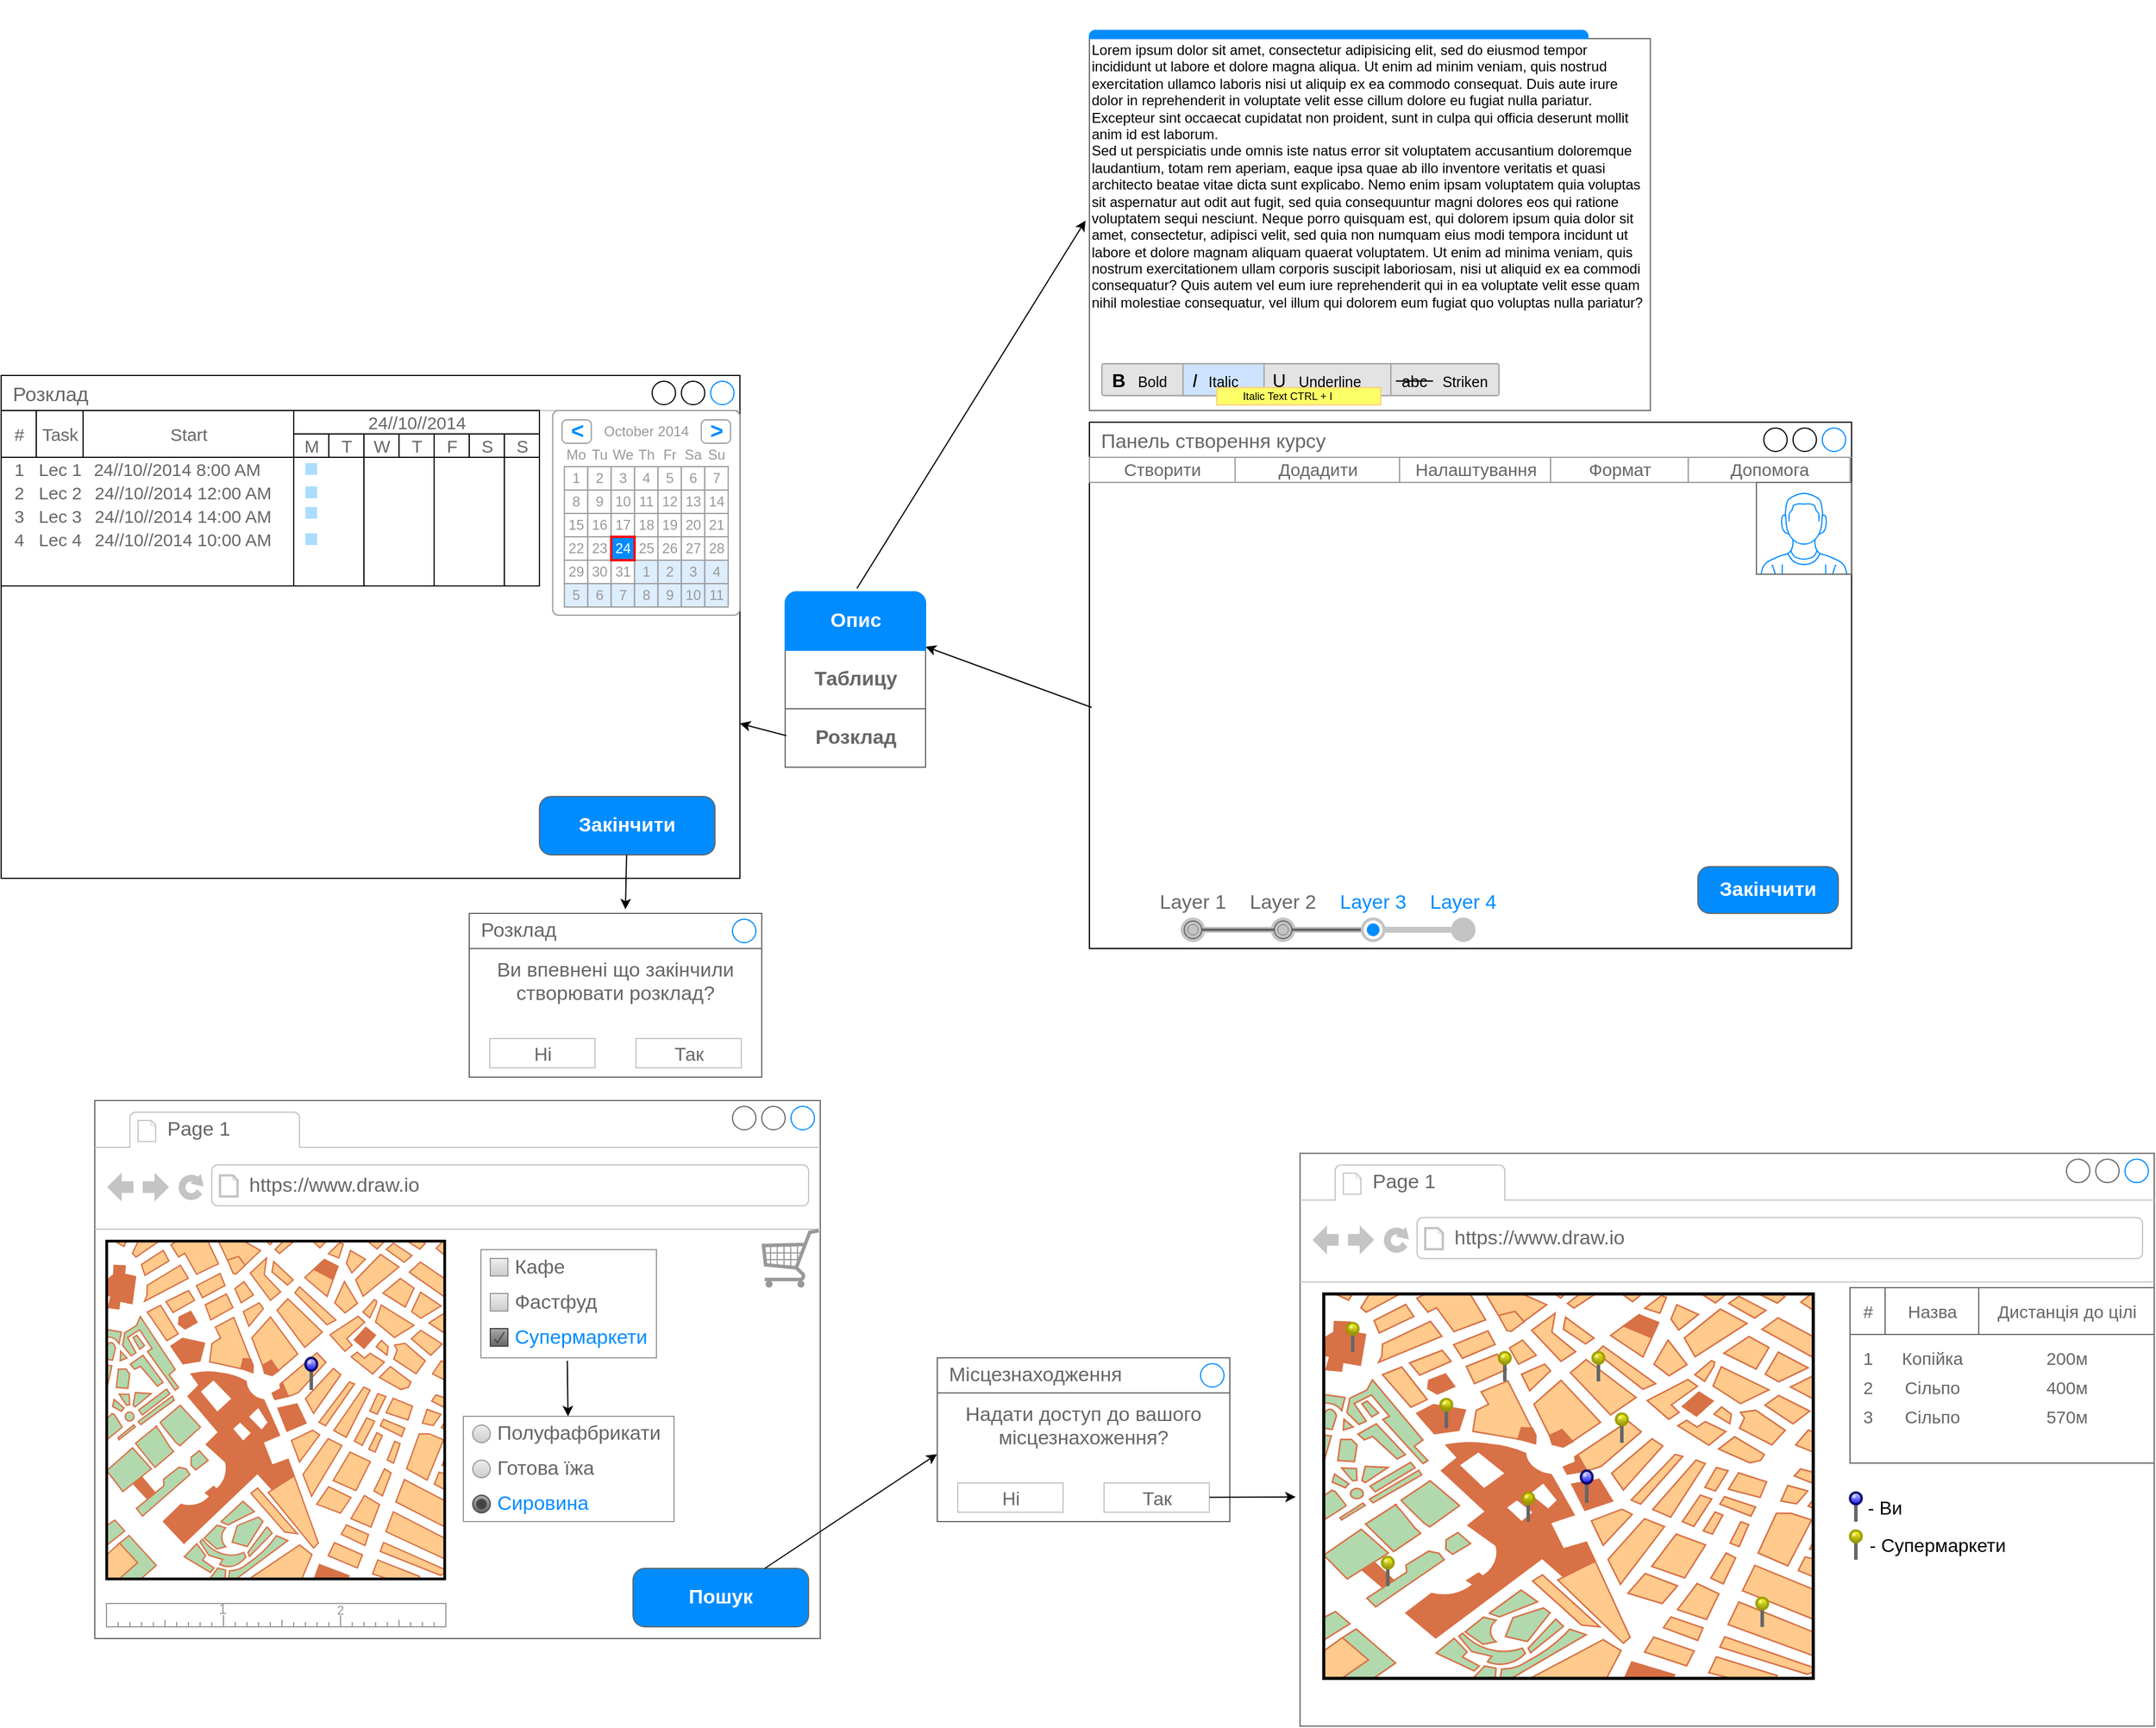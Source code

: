 <mxfile version="20.3.2" type="device"><diagram id="piDafpqhtRUU5qUU-vj8" name="Page-1"><mxGraphModel dx="2858" dy="2336" grid="1" gridSize="10" guides="1" tooltips="1" connect="1" arrows="1" fold="1" page="1" pageScale="1" pageWidth="827" pageHeight="1169" math="0" shadow="0"><root><mxCell id="0"/><mxCell id="1" parent="0"/><mxCell id="Z5bsfBv7eSWAVhmI7P-c-138" value="Розклад" style="strokeWidth=1;shadow=0;dashed=0;align=center;html=1;shape=mxgraph.mockup.containers.window;align=left;verticalAlign=top;spacingLeft=8;strokeColor2=#008cff;strokeColor3=#c4c4c4;fontColor=#666666;mainText=;fontSize=17;labelBackgroundColor=none;" parent="1" vertex="1"><mxGeometry x="-780" y="-190" width="631.31" height="430" as="geometry"/></mxCell><mxCell id="Z5bsfBv7eSWAVhmI7P-c-1" value="Панель створення курсу" style="strokeWidth=1;shadow=0;dashed=0;align=center;html=1;shape=mxgraph.mockup.containers.window;align=left;verticalAlign=top;spacingLeft=8;strokeColor2=#008cff;strokeColor3=#c4c4c4;fontColor=#666666;mainText=;fontSize=17;labelBackgroundColor=none;" parent="1" vertex="1"><mxGeometry x="150" y="-150" width="651.32" height="450" as="geometry"/></mxCell><mxCell id="Z5bsfBv7eSWAVhmI7P-c-10" value="" style="strokeWidth=1;shadow=0;dashed=0;align=center;html=1;shape=mxgraph.mockup.forms.rrect;rSize=5;strokeColor=#999999;fillColor=#ffffff;" parent="1" vertex="1"><mxGeometry x="-308.69" y="-160" width="160" height="175" as="geometry"/></mxCell><mxCell id="Z5bsfBv7eSWAVhmI7P-c-11" value="October 2014" style="strokeWidth=1;shadow=0;dashed=0;align=center;html=1;shape=mxgraph.mockup.forms.anchor;fontColor=#999999;" parent="Z5bsfBv7eSWAVhmI7P-c-10" vertex="1"><mxGeometry x="30" y="8" width="100" height="20" as="geometry"/></mxCell><mxCell id="Z5bsfBv7eSWAVhmI7P-c-12" value="&lt;" style="strokeWidth=1;shadow=0;dashed=0;align=center;html=1;shape=mxgraph.mockup.forms.rrect;rSize=4;strokeColor=#999999;fontColor=#008cff;fontSize=19;fontStyle=1;" parent="Z5bsfBv7eSWAVhmI7P-c-10" vertex="1"><mxGeometry x="8" y="8" width="25" height="20" as="geometry"/></mxCell><mxCell id="Z5bsfBv7eSWAVhmI7P-c-13" value="&gt;" style="strokeWidth=1;shadow=0;dashed=0;align=center;html=1;shape=mxgraph.mockup.forms.rrect;rSize=4;strokeColor=#999999;fontColor=#008cff;fontSize=19;fontStyle=1;" parent="Z5bsfBv7eSWAVhmI7P-c-10" vertex="1"><mxGeometry x="127" y="8" width="25" height="20" as="geometry"/></mxCell><mxCell id="Z5bsfBv7eSWAVhmI7P-c-14" value="Mo" style="strokeWidth=1;shadow=0;dashed=0;align=center;html=1;shape=mxgraph.mockup.forms.anchor;fontColor=#999999;" parent="Z5bsfBv7eSWAVhmI7P-c-10" vertex="1"><mxGeometry x="10" y="28" width="20" height="20" as="geometry"/></mxCell><mxCell id="Z5bsfBv7eSWAVhmI7P-c-15" value="Tu" style="strokeWidth=1;shadow=0;dashed=0;align=center;html=1;shape=mxgraph.mockup.forms.anchor;fontColor=#999999;" parent="Z5bsfBv7eSWAVhmI7P-c-10" vertex="1"><mxGeometry x="30" y="28" width="20" height="20" as="geometry"/></mxCell><mxCell id="Z5bsfBv7eSWAVhmI7P-c-16" value="We" style="strokeWidth=1;shadow=0;dashed=0;align=center;html=1;shape=mxgraph.mockup.forms.anchor;fontColor=#999999;" parent="Z5bsfBv7eSWAVhmI7P-c-10" vertex="1"><mxGeometry x="50" y="28" width="20" height="20" as="geometry"/></mxCell><mxCell id="Z5bsfBv7eSWAVhmI7P-c-17" value="Th" style="strokeWidth=1;shadow=0;dashed=0;align=center;html=1;shape=mxgraph.mockup.forms.anchor;fontColor=#999999;" parent="Z5bsfBv7eSWAVhmI7P-c-10" vertex="1"><mxGeometry x="70" y="28" width="20" height="20" as="geometry"/></mxCell><mxCell id="Z5bsfBv7eSWAVhmI7P-c-18" value="Fr" style="strokeWidth=1;shadow=0;dashed=0;align=center;html=1;shape=mxgraph.mockup.forms.anchor;fontColor=#999999;" parent="Z5bsfBv7eSWAVhmI7P-c-10" vertex="1"><mxGeometry x="90" y="28" width="20" height="20" as="geometry"/></mxCell><mxCell id="Z5bsfBv7eSWAVhmI7P-c-19" value="Sa" style="strokeWidth=1;shadow=0;dashed=0;align=center;html=1;shape=mxgraph.mockup.forms.anchor;fontColor=#999999;" parent="Z5bsfBv7eSWAVhmI7P-c-10" vertex="1"><mxGeometry x="110" y="28" width="20" height="20" as="geometry"/></mxCell><mxCell id="Z5bsfBv7eSWAVhmI7P-c-20" value="Su" style="strokeWidth=1;shadow=0;dashed=0;align=center;html=1;shape=mxgraph.mockup.forms.anchor;fontColor=#999999;" parent="Z5bsfBv7eSWAVhmI7P-c-10" vertex="1"><mxGeometry x="130" y="28" width="20" height="20" as="geometry"/></mxCell><mxCell id="Z5bsfBv7eSWAVhmI7P-c-21" value="1" style="strokeWidth=1;shadow=0;dashed=0;align=center;html=1;shape=mxgraph.mockup.forms.rrect;rSize=0;strokeColor=#999999;fontColor=#999999;" parent="Z5bsfBv7eSWAVhmI7P-c-10" vertex="1"><mxGeometry x="10" y="48" width="20" height="20" as="geometry"/></mxCell><mxCell id="Z5bsfBv7eSWAVhmI7P-c-22" value="2" style="strokeWidth=1;shadow=0;dashed=0;align=center;html=1;shape=mxgraph.mockup.forms.rrect;rSize=0;strokeColor=#999999;fontColor=#999999;" parent="Z5bsfBv7eSWAVhmI7P-c-10" vertex="1"><mxGeometry x="30" y="48" width="20" height="20" as="geometry"/></mxCell><mxCell id="Z5bsfBv7eSWAVhmI7P-c-23" value="3" style="strokeWidth=1;shadow=0;dashed=0;align=center;html=1;shape=mxgraph.mockup.forms.rrect;rSize=0;strokeColor=#999999;fontColor=#999999;" parent="Z5bsfBv7eSWAVhmI7P-c-10" vertex="1"><mxGeometry x="50" y="48" width="20" height="20" as="geometry"/></mxCell><mxCell id="Z5bsfBv7eSWAVhmI7P-c-24" value="4" style="strokeWidth=1;shadow=0;dashed=0;align=center;html=1;shape=mxgraph.mockup.forms.rrect;rSize=0;strokeColor=#999999;fontColor=#999999;" parent="Z5bsfBv7eSWAVhmI7P-c-10" vertex="1"><mxGeometry x="70" y="48" width="20" height="20" as="geometry"/></mxCell><mxCell id="Z5bsfBv7eSWAVhmI7P-c-25" value="5" style="strokeWidth=1;shadow=0;dashed=0;align=center;html=1;shape=mxgraph.mockup.forms.rrect;rSize=0;strokeColor=#999999;fontColor=#999999;" parent="Z5bsfBv7eSWAVhmI7P-c-10" vertex="1"><mxGeometry x="90" y="48" width="20" height="20" as="geometry"/></mxCell><mxCell id="Z5bsfBv7eSWAVhmI7P-c-26" value="6" style="strokeWidth=1;shadow=0;dashed=0;align=center;html=1;shape=mxgraph.mockup.forms.rrect;rSize=0;strokeColor=#999999;fontColor=#999999;" parent="Z5bsfBv7eSWAVhmI7P-c-10" vertex="1"><mxGeometry x="110" y="48" width="20" height="20" as="geometry"/></mxCell><mxCell id="Z5bsfBv7eSWAVhmI7P-c-27" value="7" style="strokeWidth=1;shadow=0;dashed=0;align=center;html=1;shape=mxgraph.mockup.forms.rrect;rSize=0;strokeColor=#999999;fontColor=#999999;" parent="Z5bsfBv7eSWAVhmI7P-c-10" vertex="1"><mxGeometry x="130" y="48" width="20" height="20" as="geometry"/></mxCell><mxCell id="Z5bsfBv7eSWAVhmI7P-c-28" value="8" style="strokeWidth=1;shadow=0;dashed=0;align=center;html=1;shape=mxgraph.mockup.forms.rrect;rSize=0;strokeColor=#999999;fontColor=#999999;" parent="Z5bsfBv7eSWAVhmI7P-c-10" vertex="1"><mxGeometry x="10" y="68" width="20" height="20" as="geometry"/></mxCell><mxCell id="Z5bsfBv7eSWAVhmI7P-c-29" value="9" style="strokeWidth=1;shadow=0;dashed=0;align=center;html=1;shape=mxgraph.mockup.forms.rrect;rSize=0;strokeColor=#999999;fontColor=#999999;" parent="Z5bsfBv7eSWAVhmI7P-c-10" vertex="1"><mxGeometry x="30" y="68" width="20" height="20" as="geometry"/></mxCell><mxCell id="Z5bsfBv7eSWAVhmI7P-c-30" value="10" style="strokeWidth=1;shadow=0;dashed=0;align=center;html=1;shape=mxgraph.mockup.forms.rrect;rSize=0;strokeColor=#999999;fontColor=#999999;" parent="Z5bsfBv7eSWAVhmI7P-c-10" vertex="1"><mxGeometry x="50" y="68" width="20" height="20" as="geometry"/></mxCell><mxCell id="Z5bsfBv7eSWAVhmI7P-c-31" value="11" style="strokeWidth=1;shadow=0;dashed=0;align=center;html=1;shape=mxgraph.mockup.forms.rrect;rSize=0;strokeColor=#999999;fontColor=#999999;" parent="Z5bsfBv7eSWAVhmI7P-c-10" vertex="1"><mxGeometry x="70" y="68" width="20" height="20" as="geometry"/></mxCell><mxCell id="Z5bsfBv7eSWAVhmI7P-c-32" value="12" style="strokeWidth=1;shadow=0;dashed=0;align=center;html=1;shape=mxgraph.mockup.forms.rrect;rSize=0;strokeColor=#999999;fontColor=#999999;" parent="Z5bsfBv7eSWAVhmI7P-c-10" vertex="1"><mxGeometry x="90" y="68" width="20" height="20" as="geometry"/></mxCell><mxCell id="Z5bsfBv7eSWAVhmI7P-c-33" value="13" style="strokeWidth=1;shadow=0;dashed=0;align=center;html=1;shape=mxgraph.mockup.forms.rrect;rSize=0;strokeColor=#999999;fontColor=#999999;" parent="Z5bsfBv7eSWAVhmI7P-c-10" vertex="1"><mxGeometry x="110" y="68" width="20" height="20" as="geometry"/></mxCell><mxCell id="Z5bsfBv7eSWAVhmI7P-c-34" value="14" style="strokeWidth=1;shadow=0;dashed=0;align=center;html=1;shape=mxgraph.mockup.forms.rrect;rSize=0;strokeColor=#999999;fontColor=#999999;" parent="Z5bsfBv7eSWAVhmI7P-c-10" vertex="1"><mxGeometry x="130" y="68" width="20" height="20" as="geometry"/></mxCell><mxCell id="Z5bsfBv7eSWAVhmI7P-c-35" value="15" style="strokeWidth=1;shadow=0;dashed=0;align=center;html=1;shape=mxgraph.mockup.forms.rrect;rSize=0;strokeColor=#999999;fontColor=#999999;" parent="Z5bsfBv7eSWAVhmI7P-c-10" vertex="1"><mxGeometry x="10" y="88" width="20" height="20" as="geometry"/></mxCell><mxCell id="Z5bsfBv7eSWAVhmI7P-c-36" value="16" style="strokeWidth=1;shadow=0;dashed=0;align=center;html=1;shape=mxgraph.mockup.forms.rrect;rSize=0;strokeColor=#999999;fontColor=#999999;" parent="Z5bsfBv7eSWAVhmI7P-c-10" vertex="1"><mxGeometry x="30" y="88" width="20" height="20" as="geometry"/></mxCell><mxCell id="Z5bsfBv7eSWAVhmI7P-c-37" value="17" style="strokeWidth=1;shadow=0;dashed=0;align=center;html=1;shape=mxgraph.mockup.forms.rrect;rSize=0;strokeColor=#999999;fontColor=#999999;" parent="Z5bsfBv7eSWAVhmI7P-c-10" vertex="1"><mxGeometry x="50" y="88" width="20" height="20" as="geometry"/></mxCell><mxCell id="Z5bsfBv7eSWAVhmI7P-c-38" value="18" style="strokeWidth=1;shadow=0;dashed=0;align=center;html=1;shape=mxgraph.mockup.forms.rrect;rSize=0;strokeColor=#999999;fontColor=#999999;" parent="Z5bsfBv7eSWAVhmI7P-c-10" vertex="1"><mxGeometry x="70" y="88" width="20" height="20" as="geometry"/></mxCell><mxCell id="Z5bsfBv7eSWAVhmI7P-c-39" value="19" style="strokeWidth=1;shadow=0;dashed=0;align=center;html=1;shape=mxgraph.mockup.forms.rrect;rSize=0;strokeColor=#999999;fontColor=#999999;" parent="Z5bsfBv7eSWAVhmI7P-c-10" vertex="1"><mxGeometry x="90" y="88" width="20" height="20" as="geometry"/></mxCell><mxCell id="Z5bsfBv7eSWAVhmI7P-c-40" value="20" style="strokeWidth=1;shadow=0;dashed=0;align=center;html=1;shape=mxgraph.mockup.forms.rrect;rSize=0;strokeColor=#999999;fontColor=#999999;" parent="Z5bsfBv7eSWAVhmI7P-c-10" vertex="1"><mxGeometry x="110" y="88" width="20" height="20" as="geometry"/></mxCell><mxCell id="Z5bsfBv7eSWAVhmI7P-c-41" value="21" style="strokeWidth=1;shadow=0;dashed=0;align=center;html=1;shape=mxgraph.mockup.forms.rrect;rSize=0;strokeColor=#999999;fontColor=#999999;" parent="Z5bsfBv7eSWAVhmI7P-c-10" vertex="1"><mxGeometry x="130" y="88" width="20" height="20" as="geometry"/></mxCell><mxCell id="Z5bsfBv7eSWAVhmI7P-c-42" value="22" style="strokeWidth=1;shadow=0;dashed=0;align=center;html=1;shape=mxgraph.mockup.forms.rrect;rSize=0;strokeColor=#999999;fontColor=#999999;" parent="Z5bsfBv7eSWAVhmI7P-c-10" vertex="1"><mxGeometry x="10" y="108" width="20" height="20" as="geometry"/></mxCell><mxCell id="Z5bsfBv7eSWAVhmI7P-c-43" value="23" style="strokeWidth=1;shadow=0;dashed=0;align=center;html=1;shape=mxgraph.mockup.forms.rrect;rSize=0;strokeColor=#999999;fontColor=#999999;" parent="Z5bsfBv7eSWAVhmI7P-c-10" vertex="1"><mxGeometry x="30" y="108" width="20" height="20" as="geometry"/></mxCell><mxCell id="Z5bsfBv7eSWAVhmI7P-c-44" value="25" style="strokeWidth=1;shadow=0;dashed=0;align=center;html=1;shape=mxgraph.mockup.forms.rrect;rSize=0;strokeColor=#999999;fontColor=#999999;" parent="Z5bsfBv7eSWAVhmI7P-c-10" vertex="1"><mxGeometry x="70" y="108" width="20" height="20" as="geometry"/></mxCell><mxCell id="Z5bsfBv7eSWAVhmI7P-c-45" value="26" style="strokeWidth=1;shadow=0;dashed=0;align=center;html=1;shape=mxgraph.mockup.forms.rrect;rSize=0;strokeColor=#999999;fontColor=#999999;" parent="Z5bsfBv7eSWAVhmI7P-c-10" vertex="1"><mxGeometry x="90" y="108" width="20" height="20" as="geometry"/></mxCell><mxCell id="Z5bsfBv7eSWAVhmI7P-c-46" value="27" style="strokeWidth=1;shadow=0;dashed=0;align=center;html=1;shape=mxgraph.mockup.forms.rrect;rSize=0;strokeColor=#999999;fontColor=#999999;" parent="Z5bsfBv7eSWAVhmI7P-c-10" vertex="1"><mxGeometry x="110" y="108" width="20" height="20" as="geometry"/></mxCell><mxCell id="Z5bsfBv7eSWAVhmI7P-c-47" value="28" style="strokeWidth=1;shadow=0;dashed=0;align=center;html=1;shape=mxgraph.mockup.forms.rrect;rSize=0;strokeColor=#999999;fontColor=#999999;" parent="Z5bsfBv7eSWAVhmI7P-c-10" vertex="1"><mxGeometry x="130" y="108" width="20" height="20" as="geometry"/></mxCell><mxCell id="Z5bsfBv7eSWAVhmI7P-c-48" value="29" style="strokeWidth=1;shadow=0;dashed=0;align=center;html=1;shape=mxgraph.mockup.forms.rrect;rSize=0;strokeColor=#999999;fontColor=#999999;" parent="Z5bsfBv7eSWAVhmI7P-c-10" vertex="1"><mxGeometry x="10" y="128" width="20" height="20" as="geometry"/></mxCell><mxCell id="Z5bsfBv7eSWAVhmI7P-c-49" value="30" style="strokeWidth=1;shadow=0;dashed=0;align=center;html=1;shape=mxgraph.mockup.forms.rrect;rSize=0;strokeColor=#999999;fontColor=#999999;" parent="Z5bsfBv7eSWAVhmI7P-c-10" vertex="1"><mxGeometry x="30" y="128" width="20" height="20" as="geometry"/></mxCell><mxCell id="Z5bsfBv7eSWAVhmI7P-c-50" value="31" style="strokeWidth=1;shadow=0;dashed=0;align=center;html=1;shape=mxgraph.mockup.forms.rrect;rSize=0;strokeColor=#999999;fontColor=#999999;" parent="Z5bsfBv7eSWAVhmI7P-c-10" vertex="1"><mxGeometry x="50" y="128" width="20" height="20" as="geometry"/></mxCell><mxCell id="Z5bsfBv7eSWAVhmI7P-c-51" value="1" style="strokeWidth=1;shadow=0;dashed=0;align=center;html=1;shape=mxgraph.mockup.forms.rrect;rSize=0;strokeColor=#999999;fontColor=#999999;fillColor=#ddeeff;" parent="Z5bsfBv7eSWAVhmI7P-c-10" vertex="1"><mxGeometry x="70" y="128" width="20" height="20" as="geometry"/></mxCell><mxCell id="Z5bsfBv7eSWAVhmI7P-c-52" value="2" style="strokeWidth=1;shadow=0;dashed=0;align=center;html=1;shape=mxgraph.mockup.forms.rrect;rSize=0;strokeColor=#999999;fontColor=#999999;fillColor=#ddeeff;" parent="Z5bsfBv7eSWAVhmI7P-c-10" vertex="1"><mxGeometry x="90" y="128" width="20" height="20" as="geometry"/></mxCell><mxCell id="Z5bsfBv7eSWAVhmI7P-c-53" value="3" style="strokeWidth=1;shadow=0;dashed=0;align=center;html=1;shape=mxgraph.mockup.forms.rrect;rSize=0;strokeColor=#999999;fontColor=#999999;fillColor=#ddeeff;" parent="Z5bsfBv7eSWAVhmI7P-c-10" vertex="1"><mxGeometry x="110" y="128" width="20" height="20" as="geometry"/></mxCell><mxCell id="Z5bsfBv7eSWAVhmI7P-c-54" value="4" style="strokeWidth=1;shadow=0;dashed=0;align=center;html=1;shape=mxgraph.mockup.forms.rrect;rSize=0;strokeColor=#999999;fontColor=#999999;fillColor=#ddeeff;" parent="Z5bsfBv7eSWAVhmI7P-c-10" vertex="1"><mxGeometry x="130" y="128" width="20" height="20" as="geometry"/></mxCell><mxCell id="Z5bsfBv7eSWAVhmI7P-c-55" value="5" style="strokeWidth=1;shadow=0;dashed=0;align=center;html=1;shape=mxgraph.mockup.forms.rrect;rSize=0;strokeColor=#999999;fontColor=#999999;fillColor=#ddeeff;" parent="Z5bsfBv7eSWAVhmI7P-c-10" vertex="1"><mxGeometry x="10" y="148" width="20" height="20" as="geometry"/></mxCell><mxCell id="Z5bsfBv7eSWAVhmI7P-c-56" value="6" style="strokeWidth=1;shadow=0;dashed=0;align=center;html=1;shape=mxgraph.mockup.forms.rrect;rSize=0;strokeColor=#999999;fontColor=#999999;fillColor=#ddeeff;" parent="Z5bsfBv7eSWAVhmI7P-c-10" vertex="1"><mxGeometry x="30" y="148" width="20" height="20" as="geometry"/></mxCell><mxCell id="Z5bsfBv7eSWAVhmI7P-c-57" value="7" style="strokeWidth=1;shadow=0;dashed=0;align=center;html=1;shape=mxgraph.mockup.forms.rrect;rSize=0;strokeColor=#999999;fontColor=#999999;fillColor=#ddeeff;" parent="Z5bsfBv7eSWAVhmI7P-c-10" vertex="1"><mxGeometry x="50" y="148" width="20" height="20" as="geometry"/></mxCell><mxCell id="Z5bsfBv7eSWAVhmI7P-c-58" value="8" style="strokeWidth=1;shadow=0;dashed=0;align=center;html=1;shape=mxgraph.mockup.forms.rrect;rSize=0;strokeColor=#999999;fontColor=#999999;fillColor=#ddeeff;" parent="Z5bsfBv7eSWAVhmI7P-c-10" vertex="1"><mxGeometry x="70" y="148" width="20" height="20" as="geometry"/></mxCell><mxCell id="Z5bsfBv7eSWAVhmI7P-c-59" value="9" style="strokeWidth=1;shadow=0;dashed=0;align=center;html=1;shape=mxgraph.mockup.forms.rrect;rSize=0;strokeColor=#999999;fontColor=#999999;fillColor=#ddeeff;" parent="Z5bsfBv7eSWAVhmI7P-c-10" vertex="1"><mxGeometry x="90" y="148" width="20" height="20" as="geometry"/></mxCell><mxCell id="Z5bsfBv7eSWAVhmI7P-c-60" value="10" style="strokeWidth=1;shadow=0;dashed=0;align=center;html=1;shape=mxgraph.mockup.forms.rrect;rSize=0;strokeColor=#999999;fontColor=#999999;fillColor=#ddeeff;" parent="Z5bsfBv7eSWAVhmI7P-c-10" vertex="1"><mxGeometry x="110" y="148" width="20" height="20" as="geometry"/></mxCell><mxCell id="Z5bsfBv7eSWAVhmI7P-c-61" value="11" style="strokeWidth=1;shadow=0;dashed=0;align=center;html=1;shape=mxgraph.mockup.forms.rrect;rSize=0;strokeColor=#999999;fontColor=#999999;fillColor=#ddeeff;" parent="Z5bsfBv7eSWAVhmI7P-c-10" vertex="1"><mxGeometry x="130" y="148" width="20" height="20" as="geometry"/></mxCell><mxCell id="Z5bsfBv7eSWAVhmI7P-c-62" value="24" style="strokeWidth=1;shadow=0;dashed=0;align=center;html=1;shape=mxgraph.mockup.forms.rrect;rSize=0;strokeColor=#ff0000;fontColor=#ffffff;strokeWidth=2;fillColor=#008cff;" parent="Z5bsfBv7eSWAVhmI7P-c-10" vertex="1"><mxGeometry x="50" y="108" width="20" height="20" as="geometry"/></mxCell><mxCell id="Z5bsfBv7eSWAVhmI7P-c-110" value="" style="strokeWidth=1;shadow=0;dashed=0;align=center;html=1;shape=mxgraph.mockup.navigation.stepBar;strokeColor=#c4c4c4;textColor=#666666;textColor2=#008cff;mainText=Layer 1,Layer 2,+Layer 3,Layer 4;textSize=17;fillColor=#666666;overflow=fill;fontSize=17;fontColor=#666666;" parent="1" vertex="1"><mxGeometry x="200" y="250" width="300" height="50" as="geometry"/></mxCell><mxCell id="Z5bsfBv7eSWAVhmI7P-c-111" value="" style="strokeWidth=1;shadow=0;dashed=0;align=center;html=1;shape=mxgraph.mockup.forms.rrect;rSize=0;strokeColor=#999999;" parent="1" vertex="1"><mxGeometry x="150" y="-120" width="650" height="21.44" as="geometry"/></mxCell><mxCell id="Z5bsfBv7eSWAVhmI7P-c-112" value="&lt;span style=&quot;font-size: 15px;&quot;&gt;Створити&lt;/span&gt;" style="strokeColor=inherit;fillColor=inherit;gradientColor=inherit;strokeWidth=1;shadow=0;dashed=0;align=center;html=1;shape=mxgraph.mockup.forms.rrect;rSize=0;fontSize=17;fontColor=#666666;" parent="Z5bsfBv7eSWAVhmI7P-c-111" vertex="1"><mxGeometry width="124.468" height="21.44" as="geometry"/></mxCell><mxCell id="Z5bsfBv7eSWAVhmI7P-c-113" value="&lt;font style=&quot;font-size: 15px;&quot;&gt;Додадити&lt;/font&gt;" style="strokeColor=inherit;fillColor=inherit;gradientColor=inherit;strokeWidth=1;shadow=0;dashed=0;align=center;html=1;shape=mxgraph.mockup.forms.rrect;rSize=0;fontSize=17;fontColor=#666666;" parent="Z5bsfBv7eSWAVhmI7P-c-111" vertex="1"><mxGeometry x="124.468" width="140.607" height="21.44" as="geometry"/></mxCell><mxCell id="Z5bsfBv7eSWAVhmI7P-c-114" value="&lt;font style=&quot;font-size: 15px;&quot;&gt;Налаштування&lt;/font&gt;" style="strokeColor=inherit;fillColor=inherit;gradientColor=inherit;strokeWidth=1;shadow=0;dashed=0;align=center;html=1;shape=mxgraph.mockup.forms.rrect;rSize=0;fontSize=17;fontColor=#666666;" parent="Z5bsfBv7eSWAVhmI7P-c-111" vertex="1"><mxGeometry x="265.076" width="129.073" height="21.44" as="geometry"/></mxCell><mxCell id="Z5bsfBv7eSWAVhmI7P-c-117" value="&lt;font style=&quot;font-size: 15px;&quot;&gt;Допомога&lt;br&gt;&lt;/font&gt;" style="strokeColor=inherit;fillColor=inherit;gradientColor=inherit;strokeWidth=1;shadow=0;dashed=0;align=center;html=1;shape=mxgraph.mockup.forms.rrect;rSize=0;fontSize=17;fontColor=#666666;" parent="Z5bsfBv7eSWAVhmI7P-c-111" vertex="1"><mxGeometry x="511.702" width="138.298" height="21.44" as="geometry"/></mxCell><mxCell id="Z5bsfBv7eSWAVhmI7P-c-116" value="&lt;font style=&quot;font-size: 15px;&quot;&gt;Формат&lt;/font&gt;" style="strokeColor=inherit;fillColor=inherit;gradientColor=inherit;strokeWidth=1;shadow=0;dashed=0;align=center;html=1;shape=mxgraph.mockup.forms.rrect;rSize=0;fontSize=17;fontColor=#666666;" parent="Z5bsfBv7eSWAVhmI7P-c-111" vertex="1"><mxGeometry x="394.149" width="117.553" height="21.44" as="geometry"/></mxCell><mxCell id="Z5bsfBv7eSWAVhmI7P-c-118" value="Закінчити" style="strokeWidth=1;shadow=0;dashed=0;align=center;html=1;shape=mxgraph.mockup.buttons.button;strokeColor=#666666;fontColor=#ffffff;mainText=;buttonStyle=round;fontSize=17;fontStyle=1;fillColor=#008cff;whiteSpace=wrap;" parent="1" vertex="1"><mxGeometry x="670" y="230" width="120" height="40" as="geometry"/></mxCell><mxCell id="Z5bsfBv7eSWAVhmI7P-c-121" value="" style="endArrow=classic;html=1;rounded=0;fontSize=15;exitX=0.003;exitY=0.542;exitDx=0;exitDy=0;exitPerimeter=0;" parent="1" source="Z5bsfBv7eSWAVhmI7P-c-1" target="Z5bsfBv7eSWAVhmI7P-c-131" edge="1"><mxGeometry width="50" height="50" relative="1" as="geometry"><mxPoint x="150" y="70" as="sourcePoint"/><mxPoint x="-30" y="30" as="targetPoint"/></mxGeometry></mxCell><mxCell id="Z5bsfBv7eSWAVhmI7P-c-127" value="" style="strokeWidth=1;shadow=0;dashed=0;align=center;html=1;shape=mxgraph.mockup.rrect;rSize=10;strokeColor=#666666;fontSize=15;" parent="1" vertex="1"><mxGeometry x="-110" y="-5" width="120" height="150" as="geometry"/></mxCell><mxCell id="Z5bsfBv7eSWAVhmI7P-c-128" value="Таблицу" style="strokeColor=inherit;fillColor=inherit;gradientColor=inherit;strokeWidth=1;shadow=0;dashed=0;align=center;html=1;shape=mxgraph.mockup.rrect;rSize=0;fontSize=17;fontColor=#666666;fontStyle=1;resizeWidth=1;" parent="Z5bsfBv7eSWAVhmI7P-c-127" vertex="1"><mxGeometry width="120" height="50" relative="1" as="geometry"><mxPoint y="50" as="offset"/></mxGeometry></mxCell><mxCell id="Z5bsfBv7eSWAVhmI7P-c-129" value="Розклад" style="strokeColor=inherit;fillColor=inherit;gradientColor=inherit;strokeWidth=1;shadow=0;dashed=0;align=center;html=1;shape=mxgraph.mockup.rrect;rSize=0;fontSize=17;fontColor=#666666;fontStyle=1;resizeWidth=1;" parent="Z5bsfBv7eSWAVhmI7P-c-127" vertex="1"><mxGeometry width="120" height="50" relative="1" as="geometry"><mxPoint y="100" as="offset"/></mxGeometry></mxCell><mxCell id="Z5bsfBv7eSWAVhmI7P-c-131" value="Опис" style="strokeWidth=1;shadow=0;dashed=0;align=center;html=1;shape=mxgraph.mockup.topButton;rSize=10;fontSize=17;fontColor=#ffffff;fontStyle=1;fillColor=#008cff;strokeColor=#008cff;resizeWidth=1;" parent="Z5bsfBv7eSWAVhmI7P-c-127" vertex="1"><mxGeometry width="120" height="50" relative="1" as="geometry"/></mxCell><mxCell id="Z5bsfBv7eSWAVhmI7P-c-132" value="" style="strokeWidth=1;shadow=0;dashed=0;align=center;html=1;shape=mxgraph.mockup.containers.marginRect2;rectMarginTop=32;strokeColor=#666666;gradientColor=none;fontSize=15;" parent="1" vertex="1"><mxGeometry x="150" y="-510" width="479.34" height="350" as="geometry"/></mxCell><mxCell id="Z5bsfBv7eSWAVhmI7P-c-136" value="" style="strokeWidth=1;shadow=0;dashed=0;align=center;html=1;shape=mxgraph.mockup.containers.topButton;rSize=5;strokeColor=#008cff;fillColor=#008cff;gradientColor=none;resizeWidth=1;movable=0;deletable=1;fontSize=15;" parent="Z5bsfBv7eSWAVhmI7P-c-132" vertex="1"><mxGeometry width="426.08" height="7" relative="1" as="geometry"><mxPoint y="25" as="offset"/></mxGeometry></mxCell><mxCell id="Z5bsfBv7eSWAVhmI7P-c-9" value="" style="verticalLabelPosition=bottom;shadow=0;dashed=0;align=center;html=1;verticalAlign=top;strokeWidth=1;shape=mxgraph.mockup.menus_and_buttons.font_style_selector_2;" parent="Z5bsfBv7eSWAVhmI7P-c-132" vertex="1"><mxGeometry x="10.65" y="310" width="339.35" height="35.19" as="geometry"/></mxCell><mxCell id="Z5bsfBv7eSWAVhmI7P-c-236" value="&lt;font style=&quot;font-size: 12px;&quot;&gt;Lorem ipsum dolor sit amet, consectetur adipisicing elit, sed do eiusmod tempor incididunt ut labore et dolore magna aliqua. Ut enim ad minim veniam, quis nostrud exercitation ullamco laboris nisi ut aliquip ex ea commodo consequat. Duis aute irure dolor in reprehenderit in voluptate velit esse cillum dolore eu fugiat nulla pariatur. Excepteur sint occaecat cupidatat non proident, sunt in culpa qui officia deserunt mollit anim id est laborum.&lt;br&gt;Sed ut perspiciatis unde omnis iste natus error sit voluptatem accusantium doloremque laudantium, totam rem aperiam, eaque ipsa quae ab illo inventore veritatis et quasi architecto beatae vitae dicta sunt explicabo. Nemo enim ipsam voluptatem quia voluptas sit aspernatur aut odit aut fugit, sed quia consequuntur magni dolores eos qui ratione voluptatem sequi nesciunt. Neque porro quisquam est, qui dolorem ipsum quia dolor sit amet, consectetur, adipisci velit, sed quia non numquam eius modi tempora incidunt ut labore et dolore magnam aliquam quaerat voluptatem. Ut enim ad minima veniam, quis nostrum exercitationem ullam corporis suscipit laboriosam, nisi ut aliquid ex ea commodi consequatur? Quis autem vel eum iure reprehenderit qui in ea voluptate velit esse quam nihil molestiae consequatur, vel illum qui dolorem eum fugiat quo voluptas nulla pariatur?&lt;/font&gt;" style="text;spacingTop=-5;whiteSpace=wrap;html=1;align=left;fontSize=12;fontFamily=Helvetica;fillColor=none;strokeColor=none;" parent="Z5bsfBv7eSWAVhmI7P-c-132" vertex="1"><mxGeometry y="32.811" width="479.34" height="265.517" as="geometry"/></mxCell><mxCell id="Z5bsfBv7eSWAVhmI7P-c-137" value="" style="endArrow=classic;html=1;rounded=0;fontSize=15;exitX=0.511;exitY=-0.057;exitDx=0;exitDy=0;exitPerimeter=0;entryX=-0.007;entryY=0.536;entryDx=0;entryDy=0;entryPerimeter=0;" parent="1" source="Z5bsfBv7eSWAVhmI7P-c-131" target="Z5bsfBv7eSWAVhmI7P-c-132" edge="1"><mxGeometry width="50" height="50" relative="1" as="geometry"><mxPoint x="50.54" y="48.833" as="sourcePoint"/><mxPoint x="-20.0" y="46.762" as="targetPoint"/></mxGeometry></mxCell><mxCell id="Z5bsfBv7eSWAVhmI7P-c-140" value="" style="endArrow=classic;html=1;rounded=0;fontSize=15;exitX=0.008;exitY=0.46;exitDx=0;exitDy=0;exitPerimeter=0;" parent="1" source="Z5bsfBv7eSWAVhmI7P-c-129" target="Z5bsfBv7eSWAVhmI7P-c-138" edge="1"><mxGeometry width="50" height="50" relative="1" as="geometry"><mxPoint x="-250" y="200" as="sourcePoint"/><mxPoint x="-200" y="150" as="targetPoint"/></mxGeometry></mxCell><mxCell id="Z5bsfBv7eSWAVhmI7P-c-188" value="" style="verticalLabelPosition=bottom;shadow=0;dashed=0;align=center;html=1;verticalAlign=top;strokeWidth=1;shape=mxgraph.mockup.containers.userMale;strokeColor=#666666;strokeColor2=#008cff;fontSize=15;" parent="1" vertex="1"><mxGeometry x="720" y="-98.56" width="81.32" height="78.56" as="geometry"/></mxCell><mxCell id="Z5bsfBv7eSWAVhmI7P-c-189" value="" style="strokeWidth=1;shadow=0;dashed=0;align=center;html=1;shape=mxgraph.mockup.graphics.rrect;rSize=0;strokeColor=#999999;fontSize=15;container=0;" parent="1" vertex="1"><mxGeometry x="-770" y="-160" width="450" height="150" as="geometry"/></mxCell><mxCell id="Z5bsfBv7eSWAVhmI7P-c-190" value="#" style="strokeColor=inherit;fillColor=inherit;gradientColor=inherit;strokeWidth=1;shadow=0;dashed=0;align=center;html=1;shape=mxgraph.mockup.graphics.rrect;rSize=0;fontColor=#666666;fontSize=15;" parent="1" vertex="1"><mxGeometry x="-780" y="-160" width="30" height="40" as="geometry"/></mxCell><mxCell id="Z5bsfBv7eSWAVhmI7P-c-191" value="Task" style="strokeColor=inherit;fillColor=inherit;gradientColor=inherit;strokeWidth=1;shadow=0;dashed=0;align=center;html=1;shape=mxgraph.mockup.graphics.rrect;rSize=0;fontColor=#666666;fontSize=15;" parent="1" vertex="1"><mxGeometry x="-750" y="-160" width="40" height="40" as="geometry"/></mxCell><mxCell id="Z5bsfBv7eSWAVhmI7P-c-192" value="Start" style="strokeColor=inherit;fillColor=inherit;gradientColor=inherit;strokeWidth=1;shadow=0;dashed=0;align=center;html=1;shape=mxgraph.mockup.graphics.rrect;rSize=0;fontColor=#666666;fontSize=15;" parent="1" vertex="1"><mxGeometry x="-710" y="-160" width="180" height="40" as="geometry"/></mxCell><mxCell id="Z5bsfBv7eSWAVhmI7P-c-194" value="24//10//2014" style="strokeColor=inherit;fillColor=inherit;gradientColor=inherit;strokeWidth=1;shadow=0;dashed=0;align=center;html=1;shape=mxgraph.mockup.graphics.rrect;rSize=0;fontColor=#666666;fontSize=15;" parent="1" vertex="1"><mxGeometry x="-530" y="-160" width="210" height="20" as="geometry"/></mxCell><mxCell id="Z5bsfBv7eSWAVhmI7P-c-196" value="M" style="strokeColor=inherit;fillColor=inherit;gradientColor=inherit;strokeWidth=1;shadow=0;dashed=0;align=center;html=1;shape=mxgraph.mockup.graphics.rrect;rSize=0;;fontColor=#666666;fontSize=15;" parent="1" vertex="1"><mxGeometry x="-530" y="-140" width="30" height="20" as="geometry"/></mxCell><mxCell id="Z5bsfBv7eSWAVhmI7P-c-197" value="T" style="strokeColor=inherit;fillColor=inherit;gradientColor=inherit;strokeWidth=1;shadow=0;dashed=0;align=center;html=1;shape=mxgraph.mockup.graphics.rrect;rSize=0;fontColor=#666666;fontSize=15;" parent="1" vertex="1"><mxGeometry x="-500" y="-140" width="30" height="20" as="geometry"/></mxCell><mxCell id="Z5bsfBv7eSWAVhmI7P-c-198" value="W" style="strokeColor=inherit;fillColor=inherit;gradientColor=inherit;strokeWidth=1;shadow=0;dashed=0;align=center;html=1;shape=mxgraph.mockup.graphics.rrect;rSize=0;fontColor=#666666;fontSize=15;" parent="1" vertex="1"><mxGeometry x="-470.0" y="-140" width="30" height="20" as="geometry"/></mxCell><mxCell id="Z5bsfBv7eSWAVhmI7P-c-199" value="T" style="strokeColor=inherit;fillColor=inherit;gradientColor=inherit;strokeWidth=1;shadow=0;dashed=0;align=center;html=1;shape=mxgraph.mockup.graphics.rrect;rSize=0;fontColor=#666666;fontSize=15;" parent="1" vertex="1"><mxGeometry x="-440" y="-140" width="30" height="20" as="geometry"/></mxCell><mxCell id="Z5bsfBv7eSWAVhmI7P-c-200" value="F" style="strokeColor=inherit;fillColor=inherit;gradientColor=inherit;strokeWidth=1;shadow=0;dashed=0;align=center;html=1;shape=mxgraph.mockup.graphics.rrect;rSize=0;fontColor=#666666;fontSize=15;" parent="1" vertex="1"><mxGeometry x="-410" y="-140" width="30" height="20" as="geometry"/></mxCell><mxCell id="Z5bsfBv7eSWAVhmI7P-c-201" value="S" style="strokeColor=inherit;fillColor=inherit;gradientColor=inherit;strokeWidth=1;shadow=0;dashed=0;align=center;html=1;shape=mxgraph.mockup.graphics.rrect;rSize=0;fontColor=#666666;fontSize=15;" parent="1" vertex="1"><mxGeometry x="-380" y="-140" width="30" height="20" as="geometry"/></mxCell><mxCell id="Z5bsfBv7eSWAVhmI7P-c-202" value="S" style="strokeColor=inherit;fillColor=inherit;gradientColor=inherit;strokeWidth=1;shadow=0;dashed=0;align=center;html=1;shape=mxgraph.mockup.graphics.rrect;rSize=0;fontColor=#666666;fontSize=15;" parent="1" vertex="1"><mxGeometry x="-350" y="-140" width="30" height="20" as="geometry"/></mxCell><mxCell id="Z5bsfBv7eSWAVhmI7P-c-208" value="" style="strokeColor=inherit;fillColor=inherit;gradientColor=inherit;strokeWidth=1;shadow=0;dashed=0;align=center;html=1;shape=mxgraph.mockup.graphics.rrect;rSize=0;fontColor=#666666;fontSize=15;" parent="1" vertex="1"><mxGeometry x="-780" y="-120" width="250" height="110" as="geometry"/></mxCell><mxCell id="Z5bsfBv7eSWAVhmI7P-c-209" value="" style="strokeColor=inherit;fillColor=inherit;gradientColor=inherit;strokeWidth=1;shadow=0;dashed=0;align=center;html=1;shape=mxgraph.mockup.graphics.rrect;rSize=0;fontColor=#666666;fontSize=15;" parent="1" vertex="1"><mxGeometry x="-530" y="-120" width="60" height="110" as="geometry"/></mxCell><mxCell id="Z5bsfBv7eSWAVhmI7P-c-210" value="" style="strokeColor=inherit;fillColor=inherit;gradientColor=inherit;strokeWidth=1;shadow=0;dashed=0;align=center;html=1;shape=mxgraph.mockup.graphics.rrect;rSize=0;fontColor=#666666;fontSize=15;" parent="1" vertex="1"><mxGeometry x="-470.0" y="-120" width="60" height="110" as="geometry"/></mxCell><mxCell id="Z5bsfBv7eSWAVhmI7P-c-211" value="" style="strokeColor=inherit;fillColor=inherit;gradientColor=inherit;strokeWidth=1;shadow=0;dashed=0;align=center;html=1;shape=mxgraph.mockup.graphics.rrect;rSize=0;fontColor=#666666;fontSize=15;" parent="1" vertex="1"><mxGeometry x="-410" y="-120" width="60" height="110" as="geometry"/></mxCell><mxCell id="Z5bsfBv7eSWAVhmI7P-c-212" value="" style="strokeColor=inherit;fillColor=inherit;gradientColor=inherit;strokeWidth=1;shadow=0;dashed=0;align=center;html=1;shape=mxgraph.mockup.graphics.rrect;rSize=0;fontColor=#666666;fontSize=15;" parent="1" vertex="1"><mxGeometry x="-350" y="-120" width="30" height="110" as="geometry"/></mxCell><mxCell id="Z5bsfBv7eSWAVhmI7P-c-215" value="1" style="strokeWidth=1;shadow=0;dashed=0;align=center;html=1;shape=mxgraph.mockup.graphics.anchor;fontColor=#666666;fontSize=15;" parent="1" vertex="1"><mxGeometry x="-775" y="-120" width="20" height="20" as="geometry"/></mxCell><mxCell id="Z5bsfBv7eSWAVhmI7P-c-216" value="Lec 1" style="strokeWidth=1;shadow=0;dashed=0;align=center;html=1;shape=mxgraph.mockup.graphics.anchor;fontColor=#666666;fontSize=15;" parent="1" vertex="1"><mxGeometry x="-750" y="-120" width="40" height="20" as="geometry"/></mxCell><mxCell id="Z5bsfBv7eSWAVhmI7P-c-217" value="24//10//2014 8:00 AM" style="strokeWidth=1;shadow=0;dashed=0;align=center;html=1;shape=mxgraph.mockup.graphics.anchor;fontColor=#666666;fontSize=15;" parent="1" vertex="1"><mxGeometry x="-700" y="-120" width="140" height="20" as="geometry"/></mxCell><mxCell id="Z5bsfBv7eSWAVhmI7P-c-219" value="2" style="strokeWidth=1;shadow=0;dashed=0;align=center;html=1;shape=mxgraph.mockup.graphics.anchor;fontColor=#666666;fontSize=15;" parent="1" vertex="1"><mxGeometry x="-775" y="-100" width="20" height="20" as="geometry"/></mxCell><mxCell id="Z5bsfBv7eSWAVhmI7P-c-220" value="Lec 2" style="strokeWidth=1;shadow=0;dashed=0;align=center;html=1;shape=mxgraph.mockup.graphics.anchor;fontColor=#666666;fontSize=15;" parent="1" vertex="1"><mxGeometry x="-750" y="-100" width="40" height="20" as="geometry"/></mxCell><mxCell id="Z5bsfBv7eSWAVhmI7P-c-221" value="24//10//2014 12:00 AM" style="strokeWidth=1;shadow=0;dashed=0;align=center;html=1;shape=mxgraph.mockup.graphics.anchor;fontColor=#666666;fontSize=15;" parent="1" vertex="1"><mxGeometry x="-690" y="-100" width="130" height="20" as="geometry"/></mxCell><mxCell id="Z5bsfBv7eSWAVhmI7P-c-223" value="3" style="strokeWidth=1;shadow=0;dashed=0;align=center;html=1;shape=mxgraph.mockup.graphics.anchor;fontColor=#666666;fontSize=15;" parent="1" vertex="1"><mxGeometry x="-775" y="-80" width="20" height="20" as="geometry"/></mxCell><mxCell id="Z5bsfBv7eSWAVhmI7P-c-224" value="Lec 3" style="strokeWidth=1;shadow=0;dashed=0;align=center;html=1;shape=mxgraph.mockup.graphics.anchor;fontColor=#666666;fontSize=15;" parent="1" vertex="1"><mxGeometry x="-750" y="-80" width="40" height="20" as="geometry"/></mxCell><mxCell id="Z5bsfBv7eSWAVhmI7P-c-225" value="24//10//2014 14:00 AM" style="strokeWidth=1;shadow=0;dashed=0;align=center;html=1;shape=mxgraph.mockup.graphics.anchor;fontColor=#666666;fontSize=15;" parent="1" vertex="1"><mxGeometry x="-690" y="-80" width="130" height="20" as="geometry"/></mxCell><mxCell id="Z5bsfBv7eSWAVhmI7P-c-227" value="4" style="strokeWidth=1;shadow=0;dashed=0;align=center;html=1;shape=mxgraph.mockup.graphics.anchor;fontColor=#666666;fontSize=15;" parent="1" vertex="1"><mxGeometry x="-775" y="-60" width="20" height="20" as="geometry"/></mxCell><mxCell id="Z5bsfBv7eSWAVhmI7P-c-228" value="Lec 4" style="strokeWidth=1;shadow=0;dashed=0;align=center;html=1;shape=mxgraph.mockup.graphics.anchor;fontColor=#666666;fontSize=15;" parent="1" vertex="1"><mxGeometry x="-750" y="-60" width="40" height="20" as="geometry"/></mxCell><mxCell id="Z5bsfBv7eSWAVhmI7P-c-229" value="24//10//2014 10:00 AM" style="strokeWidth=1;shadow=0;dashed=0;align=center;html=1;shape=mxgraph.mockup.graphics.anchor;fontColor=#666666;fontSize=15;" parent="1" vertex="1"><mxGeometry x="-690" y="-60" width="130" height="20" as="geometry"/></mxCell><mxCell id="Z5bsfBv7eSWAVhmI7P-c-231" value="" style="strokeWidth=1;shadow=0;dashed=0;align=center;html=1;shape=mxgraph.mockup.graphics.rrect;rSize=0;strokeColor=none;fillColor=#aaddff;fontSize=15;" parent="1" vertex="1"><mxGeometry x="-520" y="-115" width="10" height="10" as="geometry"/></mxCell><mxCell id="Z5bsfBv7eSWAVhmI7P-c-232" value="" style="strokeWidth=1;shadow=0;dashed=0;align=center;html=1;shape=mxgraph.mockup.graphics.rrect;rSize=0;strokeColor=none;fillColor=#aaddff;fontSize=15;" parent="1" vertex="1"><mxGeometry x="-520" y="-95" width="10" height="10" as="geometry"/></mxCell><mxCell id="Z5bsfBv7eSWAVhmI7P-c-233" value="" style="strokeWidth=1;shadow=0;dashed=0;align=center;html=1;shape=mxgraph.mockup.graphics.rrect;rSize=0;strokeColor=none;fillColor=#aaddff;fontSize=15;" parent="1" vertex="1"><mxGeometry x="-520" y="-77.5" width="10" height="10" as="geometry"/></mxCell><mxCell id="Z5bsfBv7eSWAVhmI7P-c-234" value="" style="strokeWidth=1;shadow=0;dashed=0;align=center;html=1;shape=mxgraph.mockup.graphics.rrect;rSize=0;strokeColor=none;fillColor=#aaddff;fontSize=15;" parent="1" vertex="1"><mxGeometry x="-520" y="-55" width="10" height="10" as="geometry"/></mxCell><mxCell id="Z5bsfBv7eSWAVhmI7P-c-239" value="Закінчити" style="strokeWidth=1;shadow=0;dashed=0;align=center;html=1;shape=mxgraph.mockup.buttons.button;strokeColor=#666666;fontColor=#ffffff;mainText=;buttonStyle=round;fontSize=17;fontStyle=1;fillColor=#008cff;whiteSpace=wrap;" parent="1" vertex="1"><mxGeometry x="-320" y="170" width="150" height="50" as="geometry"/></mxCell><mxCell id="Z5bsfBv7eSWAVhmI7P-c-240" value="Ви впевнені що закінчили створювати розклад?" style="strokeWidth=1;shadow=0;dashed=0;align=center;html=1;shape=mxgraph.mockup.containers.rrect;rSize=0;strokeColor=#666666;fontColor=#666666;fontSize=17;verticalAlign=top;whiteSpace=wrap;fillColor=#ffffff;spacingTop=32;" parent="1" vertex="1"><mxGeometry x="-380" y="270" width="250" height="140" as="geometry"/></mxCell><mxCell id="Z5bsfBv7eSWAVhmI7P-c-241" value="Розклад&amp;nbsp;" style="strokeWidth=1;shadow=0;dashed=0;align=center;html=1;shape=mxgraph.mockup.containers.rrect;rSize=0;fontSize=17;fontColor=#666666;strokeColor=#666666;align=left;spacingLeft=8;fillColor=none;resizeWidth=1;" parent="Z5bsfBv7eSWAVhmI7P-c-240" vertex="1"><mxGeometry width="250" height="30" relative="1" as="geometry"/></mxCell><mxCell id="Z5bsfBv7eSWAVhmI7P-c-242" value="" style="shape=ellipse;strokeColor=#008cff;resizable=0;fillColor=none;html=1;fontSize=15;" parent="Z5bsfBv7eSWAVhmI7P-c-241" vertex="1"><mxGeometry x="1" y="0.5" width="20" height="20" relative="1" as="geometry"><mxPoint x="-25" y="-10" as="offset"/></mxGeometry></mxCell><mxCell id="Z5bsfBv7eSWAVhmI7P-c-243" value="Ні" style="strokeWidth=1;shadow=0;dashed=0;align=center;html=1;shape=mxgraph.mockup.containers.rrect;rSize=0;fontSize=16;fontColor=#666666;strokeColor=#c4c4c4;whiteSpace=wrap;fillColor=none;" parent="Z5bsfBv7eSWAVhmI7P-c-240" vertex="1"><mxGeometry x="0.25" y="1" width="90" height="25" relative="1" as="geometry"><mxPoint x="-45" y="-33" as="offset"/></mxGeometry></mxCell><mxCell id="Z5bsfBv7eSWAVhmI7P-c-244" value="Так" style="strokeWidth=1;shadow=0;dashed=0;align=center;html=1;shape=mxgraph.mockup.containers.rrect;rSize=0;fontSize=16;fontColor=#666666;strokeColor=#c4c4c4;whiteSpace=wrap;fillColor=none;" parent="Z5bsfBv7eSWAVhmI7P-c-240" vertex="1"><mxGeometry x="0.75" y="1" width="90" height="25" relative="1" as="geometry"><mxPoint x="-45" y="-33" as="offset"/></mxGeometry></mxCell><mxCell id="Z5bsfBv7eSWAVhmI7P-c-245" value="" style="endArrow=classic;html=1;rounded=0;fontSize=15;entryX=0.534;entryY=-0.116;entryDx=0;entryDy=0;entryPerimeter=0;" parent="1" source="Z5bsfBv7eSWAVhmI7P-c-239" target="Z5bsfBv7eSWAVhmI7P-c-241" edge="1"><mxGeometry width="50" height="50" relative="1" as="geometry"><mxPoint x="-100" y="30" as="sourcePoint"/><mxPoint x="-50" y="-20" as="targetPoint"/></mxGeometry></mxCell><mxCell id="tumWd2EdBYDobOopcevP-3" value="" style="strokeWidth=1;shadow=0;dashed=0;align=center;html=1;shape=mxgraph.mockup.containers.browserWindow;rSize=0;strokeColor=#666666;strokeColor2=#008cff;strokeColor3=#c4c4c4;mainText=,;recursiveResize=0;" vertex="1" parent="1"><mxGeometry x="330" y="475.16" width="730" height="489.68" as="geometry"/></mxCell><mxCell id="tumWd2EdBYDobOopcevP-4" value="Page 1" style="strokeWidth=1;shadow=0;dashed=0;align=center;html=1;shape=mxgraph.mockup.containers.anchor;fontSize=17;fontColor=#666666;align=left;" vertex="1" parent="tumWd2EdBYDobOopcevP-3"><mxGeometry x="60" y="12" width="110" height="26" as="geometry"/></mxCell><mxCell id="tumWd2EdBYDobOopcevP-5" value="https://www.draw.io" style="strokeWidth=1;shadow=0;dashed=0;align=center;html=1;shape=mxgraph.mockup.containers.anchor;rSize=0;fontSize=17;fontColor=#666666;align=left;" vertex="1" parent="tumWd2EdBYDobOopcevP-3"><mxGeometry x="130" y="60" width="250" height="26" as="geometry"/></mxCell><mxCell id="tumWd2EdBYDobOopcevP-2" value="" style="verticalLabelPosition=bottom;shadow=0;dashed=0;align=center;html=1;verticalAlign=top;strokeWidth=1;shape=mxgraph.mockup.misc.map;" vertex="1" parent="tumWd2EdBYDobOopcevP-3"><mxGeometry x="20" y="120" width="420" height="330" as="geometry"/></mxCell><mxCell id="tumWd2EdBYDobOopcevP-8" value="" style="verticalLabelPosition=top;shadow=0;dashed=0;align=center;html=1;verticalAlign=bottom;strokeWidth=1;shape=mxgraph.mockup.misc.pin;fillColor2=#ccccff;fillColor3=#0000ff;strokeColor=#000066;" vertex="1" parent="tumWd2EdBYDobOopcevP-3"><mxGeometry x="240" y="271.25" width="10" height="27.5" as="geometry"/></mxCell><mxCell id="tumWd2EdBYDobOopcevP-18" value="" style="verticalLabelPosition=top;shadow=0;dashed=0;align=center;html=1;verticalAlign=bottom;strokeWidth=1;shape=mxgraph.mockup.misc.pin;fillColor2=#ffff00;fillColor3=#888800;strokeColor=#999900;" vertex="1" parent="tumWd2EdBYDobOopcevP-3"><mxGeometry x="170" y="170" width="10" height="25" as="geometry"/></mxCell><mxCell id="tumWd2EdBYDobOopcevP-19" value="" style="verticalLabelPosition=top;shadow=0;dashed=0;align=center;html=1;verticalAlign=bottom;strokeWidth=1;shape=mxgraph.mockup.misc.pin;fillColor2=#ffff00;fillColor3=#888800;strokeColor=#999900;" vertex="1" parent="tumWd2EdBYDobOopcevP-3"><mxGeometry x="250" y="170" width="10" height="25" as="geometry"/></mxCell><mxCell id="tumWd2EdBYDobOopcevP-20" value="" style="verticalLabelPosition=top;shadow=0;dashed=0;align=center;html=1;verticalAlign=bottom;strokeWidth=1;shape=mxgraph.mockup.misc.pin;fillColor2=#ffff00;fillColor3=#888800;strokeColor=#999900;" vertex="1" parent="tumWd2EdBYDobOopcevP-3"><mxGeometry x="120" y="210" width="10" height="25" as="geometry"/></mxCell><mxCell id="tumWd2EdBYDobOopcevP-21" value="&lt;span style=&quot;color: rgba(0, 0, 0, 0); font-family: monospace; font-size: 0px; text-align: start;&quot;&gt;%3CmxGraphModel%3E%3Croot%3E%3CmxCell%20id%3D%220%22%2F%3E%3CmxCell%20id%3D%221%22%20parent%3D%220%22%2F%3E%3CmxCell%20id%3D%222%22%20value%3D%22%26lt%3Bfont%20style%3D%26quot%3Bfont-size%3A%2016px%3B%26quot%3B%26gt%3B-%20%D0%92%D0%B8%26lt%3B%2Ffont%26gt%3B%22%20style%3D%22text%3Bhtml%3D1%3BstrokeColor%3Dnone%3BfillColor%3Dnone%3Balign%3Dcenter%3BverticalAlign%3Dmiddle%3BwhiteSpace%3Dwrap%3Brounded%3D0%3B%22%20vertex%3D%221%22%20parent%3D%221%22%3E%3CmxGeometry%20x%3D%22800%22%20y%3D%22757.66%22%20width%3D%2260%22%20height%3D%2240%22%20as%3D%22geometry%22%2F%3E%3C%2FmxCell%3E%3C%2Froot%3E%3C%2FmxGraphModel%3E&lt;/span&gt;" style="verticalLabelPosition=top;shadow=0;dashed=0;align=center;html=1;verticalAlign=bottom;strokeWidth=1;shape=mxgraph.mockup.misc.pin;fillColor2=#ffff00;fillColor3=#888800;strokeColor=#999900;" vertex="1" parent="tumWd2EdBYDobOopcevP-3"><mxGeometry x="190" y="290" width="10" height="25" as="geometry"/></mxCell><mxCell id="tumWd2EdBYDobOopcevP-22" value="" style="verticalLabelPosition=top;shadow=0;dashed=0;align=center;html=1;verticalAlign=bottom;strokeWidth=1;shape=mxgraph.mockup.misc.pin;fillColor2=#ffff00;fillColor3=#888800;strokeColor=#999900;" vertex="1" parent="tumWd2EdBYDobOopcevP-3"><mxGeometry x="270" y="222.5" width="10" height="25" as="geometry"/></mxCell><mxCell id="tumWd2EdBYDobOopcevP-23" value="" style="verticalLabelPosition=top;shadow=0;dashed=0;align=center;html=1;verticalAlign=bottom;strokeWidth=1;shape=mxgraph.mockup.misc.pin;fillColor2=#ffff00;fillColor3=#888800;strokeColor=#999900;" vertex="1" parent="tumWd2EdBYDobOopcevP-3"><mxGeometry x="390" y="380" width="10" height="25" as="geometry"/></mxCell><mxCell id="tumWd2EdBYDobOopcevP-24" value="" style="verticalLabelPosition=top;shadow=0;dashed=0;align=center;html=1;verticalAlign=bottom;strokeWidth=1;shape=mxgraph.mockup.misc.pin;fillColor2=#ffff00;fillColor3=#888800;strokeColor=#999900;" vertex="1" parent="tumWd2EdBYDobOopcevP-3"><mxGeometry x="40" y="145" width="10" height="25" as="geometry"/></mxCell><mxCell id="tumWd2EdBYDobOopcevP-25" value="" style="verticalLabelPosition=top;shadow=0;dashed=0;align=center;html=1;verticalAlign=bottom;strokeWidth=1;shape=mxgraph.mockup.misc.pin;fillColor2=#ffff00;fillColor3=#888800;strokeColor=#999900;" vertex="1" parent="tumWd2EdBYDobOopcevP-3"><mxGeometry x="70" y="345" width="10" height="25" as="geometry"/></mxCell><mxCell id="tumWd2EdBYDobOopcevP-54" value="#" style="strokeColor=inherit;fillColor=inherit;gradientColor=inherit;strokeWidth=1;shadow=0;dashed=0;align=center;html=1;shape=mxgraph.mockup.graphics.rrect;rSize=0;fontColor=#666666;fontSize=15;" vertex="1" parent="tumWd2EdBYDobOopcevP-3"><mxGeometry x="470" y="114.84" width="30" height="40" as="geometry"/></mxCell><mxCell id="tumWd2EdBYDobOopcevP-55" value="Назва" style="strokeColor=inherit;fillColor=inherit;gradientColor=inherit;strokeWidth=1;shadow=0;dashed=0;align=center;html=1;shape=mxgraph.mockup.graphics.rrect;rSize=0;fontColor=#666666;fontSize=15;" vertex="1" parent="tumWd2EdBYDobOopcevP-3"><mxGeometry x="500" y="114.84" width="80" height="40" as="geometry"/></mxCell><mxCell id="tumWd2EdBYDobOopcevP-56" value="Дистанція до цілі" style="strokeColor=inherit;fillColor=inherit;gradientColor=inherit;strokeWidth=1;shadow=0;dashed=0;align=center;html=1;shape=mxgraph.mockup.graphics.rrect;rSize=0;fontColor=#666666;fontSize=15;" vertex="1" parent="tumWd2EdBYDobOopcevP-3"><mxGeometry x="580" y="114.84" width="150" height="40" as="geometry"/></mxCell><mxCell id="tumWd2EdBYDobOopcevP-57" value="" style="strokeColor=inherit;fillColor=inherit;gradientColor=inherit;strokeWidth=1;shadow=0;dashed=0;align=center;html=1;shape=mxgraph.mockup.graphics.rrect;rSize=0;fontColor=#666666;fontSize=15;" vertex="1" parent="tumWd2EdBYDobOopcevP-3"><mxGeometry x="470" y="154.84" width="260" height="110" as="geometry"/></mxCell><mxCell id="tumWd2EdBYDobOopcevP-58" value="1" style="strokeWidth=1;shadow=0;dashed=0;align=center;html=1;shape=mxgraph.mockup.graphics.anchor;fontColor=#666666;fontSize=15;" vertex="1" parent="tumWd2EdBYDobOopcevP-3"><mxGeometry x="475" y="164.84" width="20" height="20" as="geometry"/></mxCell><mxCell id="tumWd2EdBYDobOopcevP-59" value="Копійка" style="strokeWidth=1;shadow=0;dashed=0;align=center;html=1;shape=mxgraph.mockup.graphics.anchor;fontColor=#666666;fontSize=15;" vertex="1" parent="tumWd2EdBYDobOopcevP-3"><mxGeometry x="520" y="164.84" width="40" height="20" as="geometry"/></mxCell><mxCell id="tumWd2EdBYDobOopcevP-60" value="200м" style="strokeWidth=1;shadow=0;dashed=0;align=center;html=1;shape=mxgraph.mockup.graphics.anchor;fontColor=#666666;fontSize=15;" vertex="1" parent="tumWd2EdBYDobOopcevP-3"><mxGeometry x="585" y="164.84" width="140" height="20" as="geometry"/></mxCell><mxCell id="tumWd2EdBYDobOopcevP-64" value="400м" style="strokeWidth=1;shadow=0;dashed=0;align=center;html=1;shape=mxgraph.mockup.graphics.anchor;fontColor=#666666;fontSize=15;" vertex="1" parent="tumWd2EdBYDobOopcevP-3"><mxGeometry x="585" y="190" width="140" height="20" as="geometry"/></mxCell><mxCell id="tumWd2EdBYDobOopcevP-63" value="Сільпо" style="strokeWidth=1;shadow=0;dashed=0;align=center;html=1;shape=mxgraph.mockup.graphics.anchor;fontColor=#666666;fontSize=15;" vertex="1" parent="tumWd2EdBYDobOopcevP-3"><mxGeometry x="520" y="190" width="40" height="20" as="geometry"/></mxCell><mxCell id="tumWd2EdBYDobOopcevP-62" value="2" style="strokeWidth=1;shadow=0;dashed=0;align=center;html=1;shape=mxgraph.mockup.graphics.anchor;fontColor=#666666;fontSize=15;" vertex="1" parent="tumWd2EdBYDobOopcevP-3"><mxGeometry x="475" y="190" width="20" height="20" as="geometry"/></mxCell><mxCell id="tumWd2EdBYDobOopcevP-78" value="570м" style="strokeWidth=1;shadow=0;dashed=0;align=center;html=1;shape=mxgraph.mockup.graphics.anchor;fontColor=#666666;fontSize=15;" vertex="1" parent="tumWd2EdBYDobOopcevP-3"><mxGeometry x="585" y="215.0" width="140" height="20" as="geometry"/></mxCell><mxCell id="tumWd2EdBYDobOopcevP-79" value="Сільпо" style="strokeWidth=1;shadow=0;dashed=0;align=center;html=1;shape=mxgraph.mockup.graphics.anchor;fontColor=#666666;fontSize=15;" vertex="1" parent="tumWd2EdBYDobOopcevP-3"><mxGeometry x="520" y="215.0" width="40" height="20" as="geometry"/></mxCell><mxCell id="tumWd2EdBYDobOopcevP-80" value="3" style="strokeWidth=1;shadow=0;dashed=0;align=center;html=1;shape=mxgraph.mockup.graphics.anchor;fontColor=#666666;fontSize=15;" vertex="1" parent="tumWd2EdBYDobOopcevP-3"><mxGeometry x="475" y="215.0" width="20" height="20" as="geometry"/></mxCell><mxCell id="tumWd2EdBYDobOopcevP-81" value="" style="verticalLabelPosition=top;shadow=0;dashed=0;align=center;html=1;verticalAlign=bottom;strokeWidth=1;shape=mxgraph.mockup.misc.pin;fillColor2=#ccccff;fillColor3=#0000ff;strokeColor=#000066;" vertex="1" parent="tumWd2EdBYDobOopcevP-3"><mxGeometry x="470" y="290.0" width="10" height="25" as="geometry"/></mxCell><mxCell id="tumWd2EdBYDobOopcevP-82" value="&lt;font style=&quot;font-size: 16px;&quot;&gt;- Ви&lt;/font&gt;" style="text;html=1;strokeColor=none;fillColor=none;align=center;verticalAlign=middle;whiteSpace=wrap;rounded=0;" vertex="1" parent="tumWd2EdBYDobOopcevP-3"><mxGeometry x="470" y="282.5" width="60" height="40" as="geometry"/></mxCell><mxCell id="tumWd2EdBYDobOopcevP-83" value="&lt;font style=&quot;font-size: 16px;&quot;&gt;- Супермаркети&lt;/font&gt;" style="text;html=1;strokeColor=none;fillColor=none;align=center;verticalAlign=middle;whiteSpace=wrap;rounded=0;" vertex="1" parent="tumWd2EdBYDobOopcevP-3"><mxGeometry x="480" y="315" width="130" height="40" as="geometry"/></mxCell><mxCell id="tumWd2EdBYDobOopcevP-86" value="" style="verticalLabelPosition=top;shadow=0;dashed=0;align=center;html=1;verticalAlign=bottom;strokeWidth=1;shape=mxgraph.mockup.misc.pin;fillColor2=#ffff00;fillColor3=#888800;strokeColor=#999900;fontSize=16;" vertex="1" parent="tumWd2EdBYDobOopcevP-3"><mxGeometry x="470" y="322.5" width="10" height="25" as="geometry"/></mxCell><mxCell id="tumWd2EdBYDobOopcevP-26" value="" style="strokeWidth=1;shadow=0;dashed=0;align=center;html=1;shape=mxgraph.mockup.containers.browserWindow;rSize=0;strokeColor=#666666;strokeColor2=#008cff;strokeColor3=#c4c4c4;mainText=,;recursiveResize=0;" vertex="1" parent="1"><mxGeometry x="-700" y="430" width="620" height="460" as="geometry"/></mxCell><mxCell id="tumWd2EdBYDobOopcevP-27" value="Page 1" style="strokeWidth=1;shadow=0;dashed=0;align=center;html=1;shape=mxgraph.mockup.containers.anchor;fontSize=17;fontColor=#666666;align=left;" vertex="1" parent="tumWd2EdBYDobOopcevP-26"><mxGeometry x="60" y="12" width="110" height="26" as="geometry"/></mxCell><mxCell id="tumWd2EdBYDobOopcevP-28" value="https://www.draw.io" style="strokeWidth=1;shadow=0;dashed=0;align=center;html=1;shape=mxgraph.mockup.containers.anchor;rSize=0;fontSize=17;fontColor=#666666;align=left;" vertex="1" parent="tumWd2EdBYDobOopcevP-26"><mxGeometry x="130" y="60" width="250" height="26" as="geometry"/></mxCell><mxCell id="tumWd2EdBYDobOopcevP-29" value="" style="verticalLabelPosition=bottom;shadow=0;dashed=0;align=center;html=1;verticalAlign=top;strokeWidth=1;shape=mxgraph.mockup.misc.map;" vertex="1" parent="tumWd2EdBYDobOopcevP-26"><mxGeometry x="10" y="120" width="290" height="290" as="geometry"/></mxCell><mxCell id="tumWd2EdBYDobOopcevP-30" value="" style="verticalLabelPosition=bottom;shadow=0;dashed=0;align=center;html=1;verticalAlign=top;strokeWidth=1;shape=mxgraph.mockup.misc.shoppingCart;strokeColor=#999999;" vertex="1" parent="tumWd2EdBYDobOopcevP-26"><mxGeometry x="570" y="110" width="50" height="50" as="geometry"/></mxCell><mxCell id="tumWd2EdBYDobOopcevP-31" value="" style="verticalLabelPosition=top;shadow=0;dashed=0;align=center;html=1;verticalAlign=bottom;strokeWidth=1;shape=mxgraph.mockup.misc.pin;fillColor2=#ccccff;fillColor3=#0000ff;strokeColor=#000066;" vertex="1" parent="tumWd2EdBYDobOopcevP-26"><mxGeometry x="180" y="220" width="10" height="27.5" as="geometry"/></mxCell><mxCell id="tumWd2EdBYDobOopcevP-32" value="1" style="strokeWidth=1;shadow=0;dashed=0;align=center;html=1;shape=mxgraph.mockup.misc.ruler2;dx=100;rulerOrient=down;unitSize=10;fontColor=#999999;spacingLeft=96;align=left;verticalAlign=middle;spacingBottom=10;spacingTop=0;spacingRight=0;spacing=0;strokeColor=#999999;" vertex="1" parent="tumWd2EdBYDobOopcevP-26"><mxGeometry x="10" y="430" width="290" height="20" as="geometry"/></mxCell><mxCell id="tumWd2EdBYDobOopcevP-33" value="Пошук" style="strokeWidth=1;shadow=0;dashed=0;align=center;html=1;shape=mxgraph.mockup.buttons.button;strokeColor=#666666;fontColor=#ffffff;mainText=;buttonStyle=round;fontSize=17;fontStyle=1;fillColor=#008cff;whiteSpace=wrap;" vertex="1" parent="tumWd2EdBYDobOopcevP-26"><mxGeometry x="460" y="400" width="150" height="50" as="geometry"/></mxCell><mxCell id="tumWd2EdBYDobOopcevP-34" value="" style="strokeWidth=1;shadow=0;dashed=0;align=center;html=1;shape=mxgraph.mockup.forms.rrect;rSize=0;strokeColor=#999999;fillColor=#ffffff;recursiveResize=0;" vertex="1" parent="tumWd2EdBYDobOopcevP-26"><mxGeometry x="330" y="127.5" width="150" height="92.5" as="geometry"/></mxCell><mxCell id="tumWd2EdBYDobOopcevP-35" value="Кафе" style="strokeWidth=1;shadow=0;dashed=0;align=center;html=1;shape=mxgraph.mockup.forms.rrect;rSize=0;fillColor=#eeeeee;strokeColor=#999999;gradientColor=#cccccc;align=left;spacingLeft=4;fontSize=17;fontColor=#666666;labelPosition=right;" vertex="1" parent="tumWd2EdBYDobOopcevP-34"><mxGeometry x="8" y="7.5" width="15" height="15" as="geometry"/></mxCell><mxCell id="tumWd2EdBYDobOopcevP-36" value="Фастфуд" style="strokeWidth=1;shadow=0;dashed=0;align=center;html=1;shape=mxgraph.mockup.forms.rrect;rSize=0;fillColor=#eeeeee;strokeColor=#999999;gradientColor=#cccccc;align=left;spacingLeft=4;fontSize=17;fontColor=#666666;labelPosition=right;" vertex="1" parent="tumWd2EdBYDobOopcevP-34"><mxGeometry x="8" y="37.5" width="15" height="15" as="geometry"/></mxCell><mxCell id="tumWd2EdBYDobOopcevP-37" value="Супермаркети" style="strokeWidth=1;shadow=0;dashed=0;align=center;html=1;shape=mxgraph.mockup.forms.checkbox;rSize=0;resizable=0;fillColor=#aaaaaa;strokeColor=#444444;gradientColor=#666666;align=left;spacingLeft=4;fontSize=17;fontColor=#008cff;labelPosition=right;" vertex="1" parent="tumWd2EdBYDobOopcevP-34"><mxGeometry x="8" y="67.5" width="15" height="15" as="geometry"/></mxCell><mxCell id="tumWd2EdBYDobOopcevP-46" value="" style="strokeWidth=1;shadow=0;dashed=0;align=center;html=1;shape=mxgraph.mockup.forms.rrect;rSize=0;strokeColor=#999999;fillColor=#ffffff;recursiveResize=0;" vertex="1" parent="tumWd2EdBYDobOopcevP-26"><mxGeometry x="315" y="270" width="180" height="90" as="geometry"/></mxCell><mxCell id="tumWd2EdBYDobOopcevP-47" value="Полуфафбрикати" style="shape=ellipse;rSize=0;fillColor=#eeeeee;strokeColor=#999999;gradientColor=#cccccc;html=1;align=left;spacingLeft=4;fontSize=17;fontColor=#666666;labelPosition=right;" vertex="1" parent="tumWd2EdBYDobOopcevP-46"><mxGeometry x="8" y="7.5" width="15" height="15" as="geometry"/></mxCell><mxCell id="tumWd2EdBYDobOopcevP-48" value="Готова їжа" style="shape=ellipse;rSize=0;fillColor=#eeeeee;strokeColor=#999999;gradientColor=#cccccc;html=1;align=left;spacingLeft=4;fontSize=17;fontColor=#666666;labelPosition=right;" vertex="1" parent="tumWd2EdBYDobOopcevP-46"><mxGeometry x="8" y="37.5" width="15" height="15" as="geometry"/></mxCell><mxCell id="tumWd2EdBYDobOopcevP-49" value="Сировина" style="shape=ellipse;rSize=0;fillColor=#aaaaaa;strokeColor=#444444;gradientColor=#666666;html=1;align=left;spacingLeft=4;fontSize=17;fontColor=#008cff;labelPosition=right;" vertex="1" parent="tumWd2EdBYDobOopcevP-46"><mxGeometry x="8" y="67.5" width="15" height="15" as="geometry"/></mxCell><mxCell id="tumWd2EdBYDobOopcevP-50" value="" style="shape=ellipse;fillColor=#444444;strokeColor=none;html=1;" vertex="1" parent="tumWd2EdBYDobOopcevP-49"><mxGeometry x="3" y="3" width="9" height="9" as="geometry"/></mxCell><mxCell id="tumWd2EdBYDobOopcevP-65" value="" style="endArrow=classic;html=1;rounded=0;exitX=0.492;exitY=1.027;exitDx=0;exitDy=0;exitPerimeter=0;" edge="1" parent="tumWd2EdBYDobOopcevP-26" source="tumWd2EdBYDobOopcevP-34" target="tumWd2EdBYDobOopcevP-46"><mxGeometry width="50" height="50" relative="1" as="geometry"><mxPoint x="700" y="120" as="sourcePoint"/><mxPoint x="750" y="70" as="targetPoint"/></mxGeometry></mxCell><mxCell id="tumWd2EdBYDobOopcevP-53" value="" style="endArrow=classic;html=1;rounded=0;entryX=-0.001;entryY=0.588;entryDx=0;entryDy=0;entryPerimeter=0;" edge="1" parent="1" source="tumWd2EdBYDobOopcevP-33" target="tumWd2EdBYDobOopcevP-66"><mxGeometry width="50" height="50" relative="1" as="geometry"><mxPoint x="-230" y="740" as="sourcePoint"/><mxPoint x="-180" y="690" as="targetPoint"/></mxGeometry></mxCell><mxCell id="tumWd2EdBYDobOopcevP-66" value="Надати доступ до вашого місцезнахоження?" style="strokeWidth=1;shadow=0;dashed=0;align=center;html=1;shape=mxgraph.mockup.containers.rrect;rSize=0;strokeColor=#666666;fontColor=#666666;fontSize=17;verticalAlign=top;whiteSpace=wrap;fillColor=#ffffff;spacingTop=32;" vertex="1" parent="1"><mxGeometry x="20" y="650" width="250" height="140" as="geometry"/></mxCell><mxCell id="tumWd2EdBYDobOopcevP-67" value="Місцезнаходження" style="strokeWidth=1;shadow=0;dashed=0;align=center;html=1;shape=mxgraph.mockup.containers.rrect;rSize=0;fontSize=17;fontColor=#666666;strokeColor=#666666;align=left;spacingLeft=8;fillColor=none;resizeWidth=1;" vertex="1" parent="tumWd2EdBYDobOopcevP-66"><mxGeometry width="250" height="30" relative="1" as="geometry"/></mxCell><mxCell id="tumWd2EdBYDobOopcevP-68" value="" style="shape=ellipse;strokeColor=#008cff;resizable=0;fillColor=none;html=1;" vertex="1" parent="tumWd2EdBYDobOopcevP-67"><mxGeometry x="1" y="0.5" width="20" height="20" relative="1" as="geometry"><mxPoint x="-25" y="-10" as="offset"/></mxGeometry></mxCell><mxCell id="tumWd2EdBYDobOopcevP-69" value="Ні" style="strokeWidth=1;shadow=0;dashed=0;align=center;html=1;shape=mxgraph.mockup.containers.rrect;rSize=0;fontSize=16;fontColor=#666666;strokeColor=#c4c4c4;whiteSpace=wrap;fillColor=none;" vertex="1" parent="tumWd2EdBYDobOopcevP-66"><mxGeometry x="0.25" y="1" width="90" height="25" relative="1" as="geometry"><mxPoint x="-45" y="-33" as="offset"/></mxGeometry></mxCell><mxCell id="tumWd2EdBYDobOopcevP-70" value="Так" style="strokeWidth=1;shadow=0;dashed=0;align=center;html=1;shape=mxgraph.mockup.containers.rrect;rSize=0;fontSize=16;fontColor=#666666;strokeColor=#c4c4c4;whiteSpace=wrap;fillColor=none;" vertex="1" parent="tumWd2EdBYDobOopcevP-66"><mxGeometry x="0.75" y="1" width="90" height="25" relative="1" as="geometry"><mxPoint x="-45" y="-33" as="offset"/></mxGeometry></mxCell><mxCell id="tumWd2EdBYDobOopcevP-77" value="" style="endArrow=classic;html=1;rounded=0;entryX=-0.005;entryY=0.6;entryDx=0;entryDy=0;entryPerimeter=0;" edge="1" parent="1" source="tumWd2EdBYDobOopcevP-70" target="tumWd2EdBYDobOopcevP-3"><mxGeometry width="50" height="50" relative="1" as="geometry"><mxPoint x="60" y="780" as="sourcePoint"/><mxPoint x="110" y="730" as="targetPoint"/></mxGeometry></mxCell></root></mxGraphModel></diagram></mxfile>